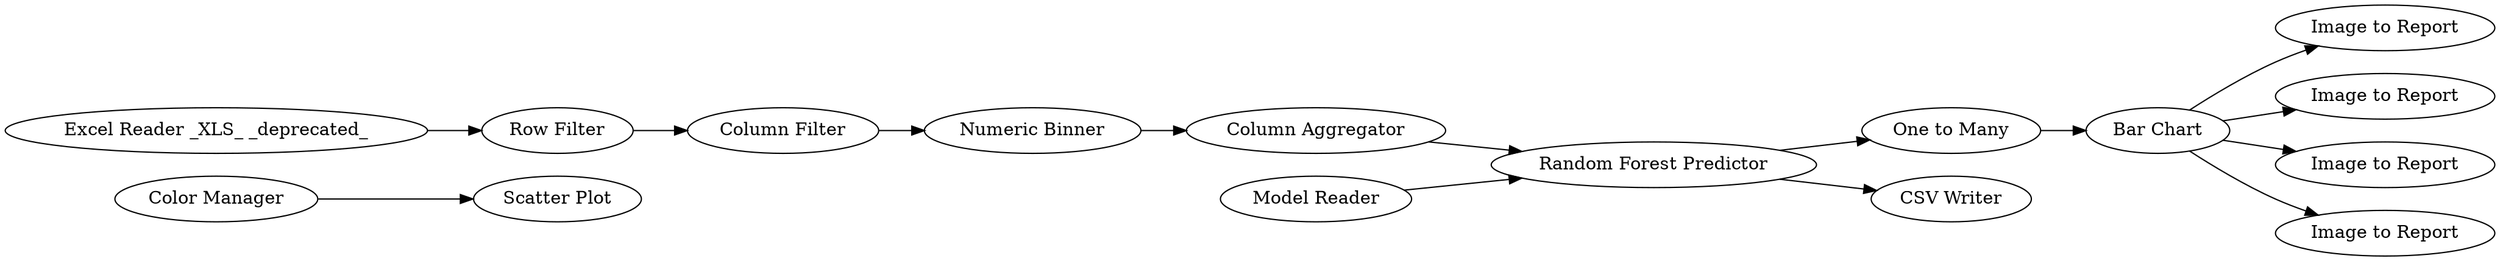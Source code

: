 digraph {
	"2805059073699433787_89" [label="Color Manager"]
	"2805059073699433787_88" [label="Scatter Plot"]
	"2805059073699433787_92" [label="One to Many"]
	"6718372013597417843_119" [label="Column Filter"]
	"-1403071408754097385_126" [label="Random Forest Predictor"]
	"1609534384990427838_90" [label="Image to Report"]
	"6718372013597417843_121" [label="Column Aggregator"]
	"-685600810858655171_118" [label="Excel Reader _XLS_ _deprecated_"]
	"1609534384990427838_59" [label="Image to Report"]
	"6718372013597417843_120" [label="Numeric Binner"]
	"1609534384990427838_93" [label="Image to Report"]
	"-1403071408754097385_127" [label="Model Reader"]
	"2805059073699433787_91" [label="Bar Chart"]
	"1609534384990427838_53" [label="Image to Report"]
	"-6296285237111162208_41" [label="CSV Writer"]
	"6718372013597417843_122" [label="Row Filter"]
	"-1403071408754097385_126" -> "2805059073699433787_92"
	"-1403071408754097385_127" -> "-1403071408754097385_126"
	"2805059073699433787_91" -> "1609534384990427838_93"
	"6718372013597417843_121" -> "-1403071408754097385_126"
	"6718372013597417843_120" -> "6718372013597417843_121"
	"2805059073699433787_92" -> "2805059073699433787_91"
	"-685600810858655171_118" -> "6718372013597417843_122"
	"2805059073699433787_91" -> "1609534384990427838_59"
	"6718372013597417843_122" -> "6718372013597417843_119"
	"2805059073699433787_89" -> "2805059073699433787_88"
	"2805059073699433787_91" -> "1609534384990427838_90"
	"-1403071408754097385_126" -> "-6296285237111162208_41"
	"2805059073699433787_91" -> "1609534384990427838_53"
	"6718372013597417843_119" -> "6718372013597417843_120"
	rankdir=LR
}

